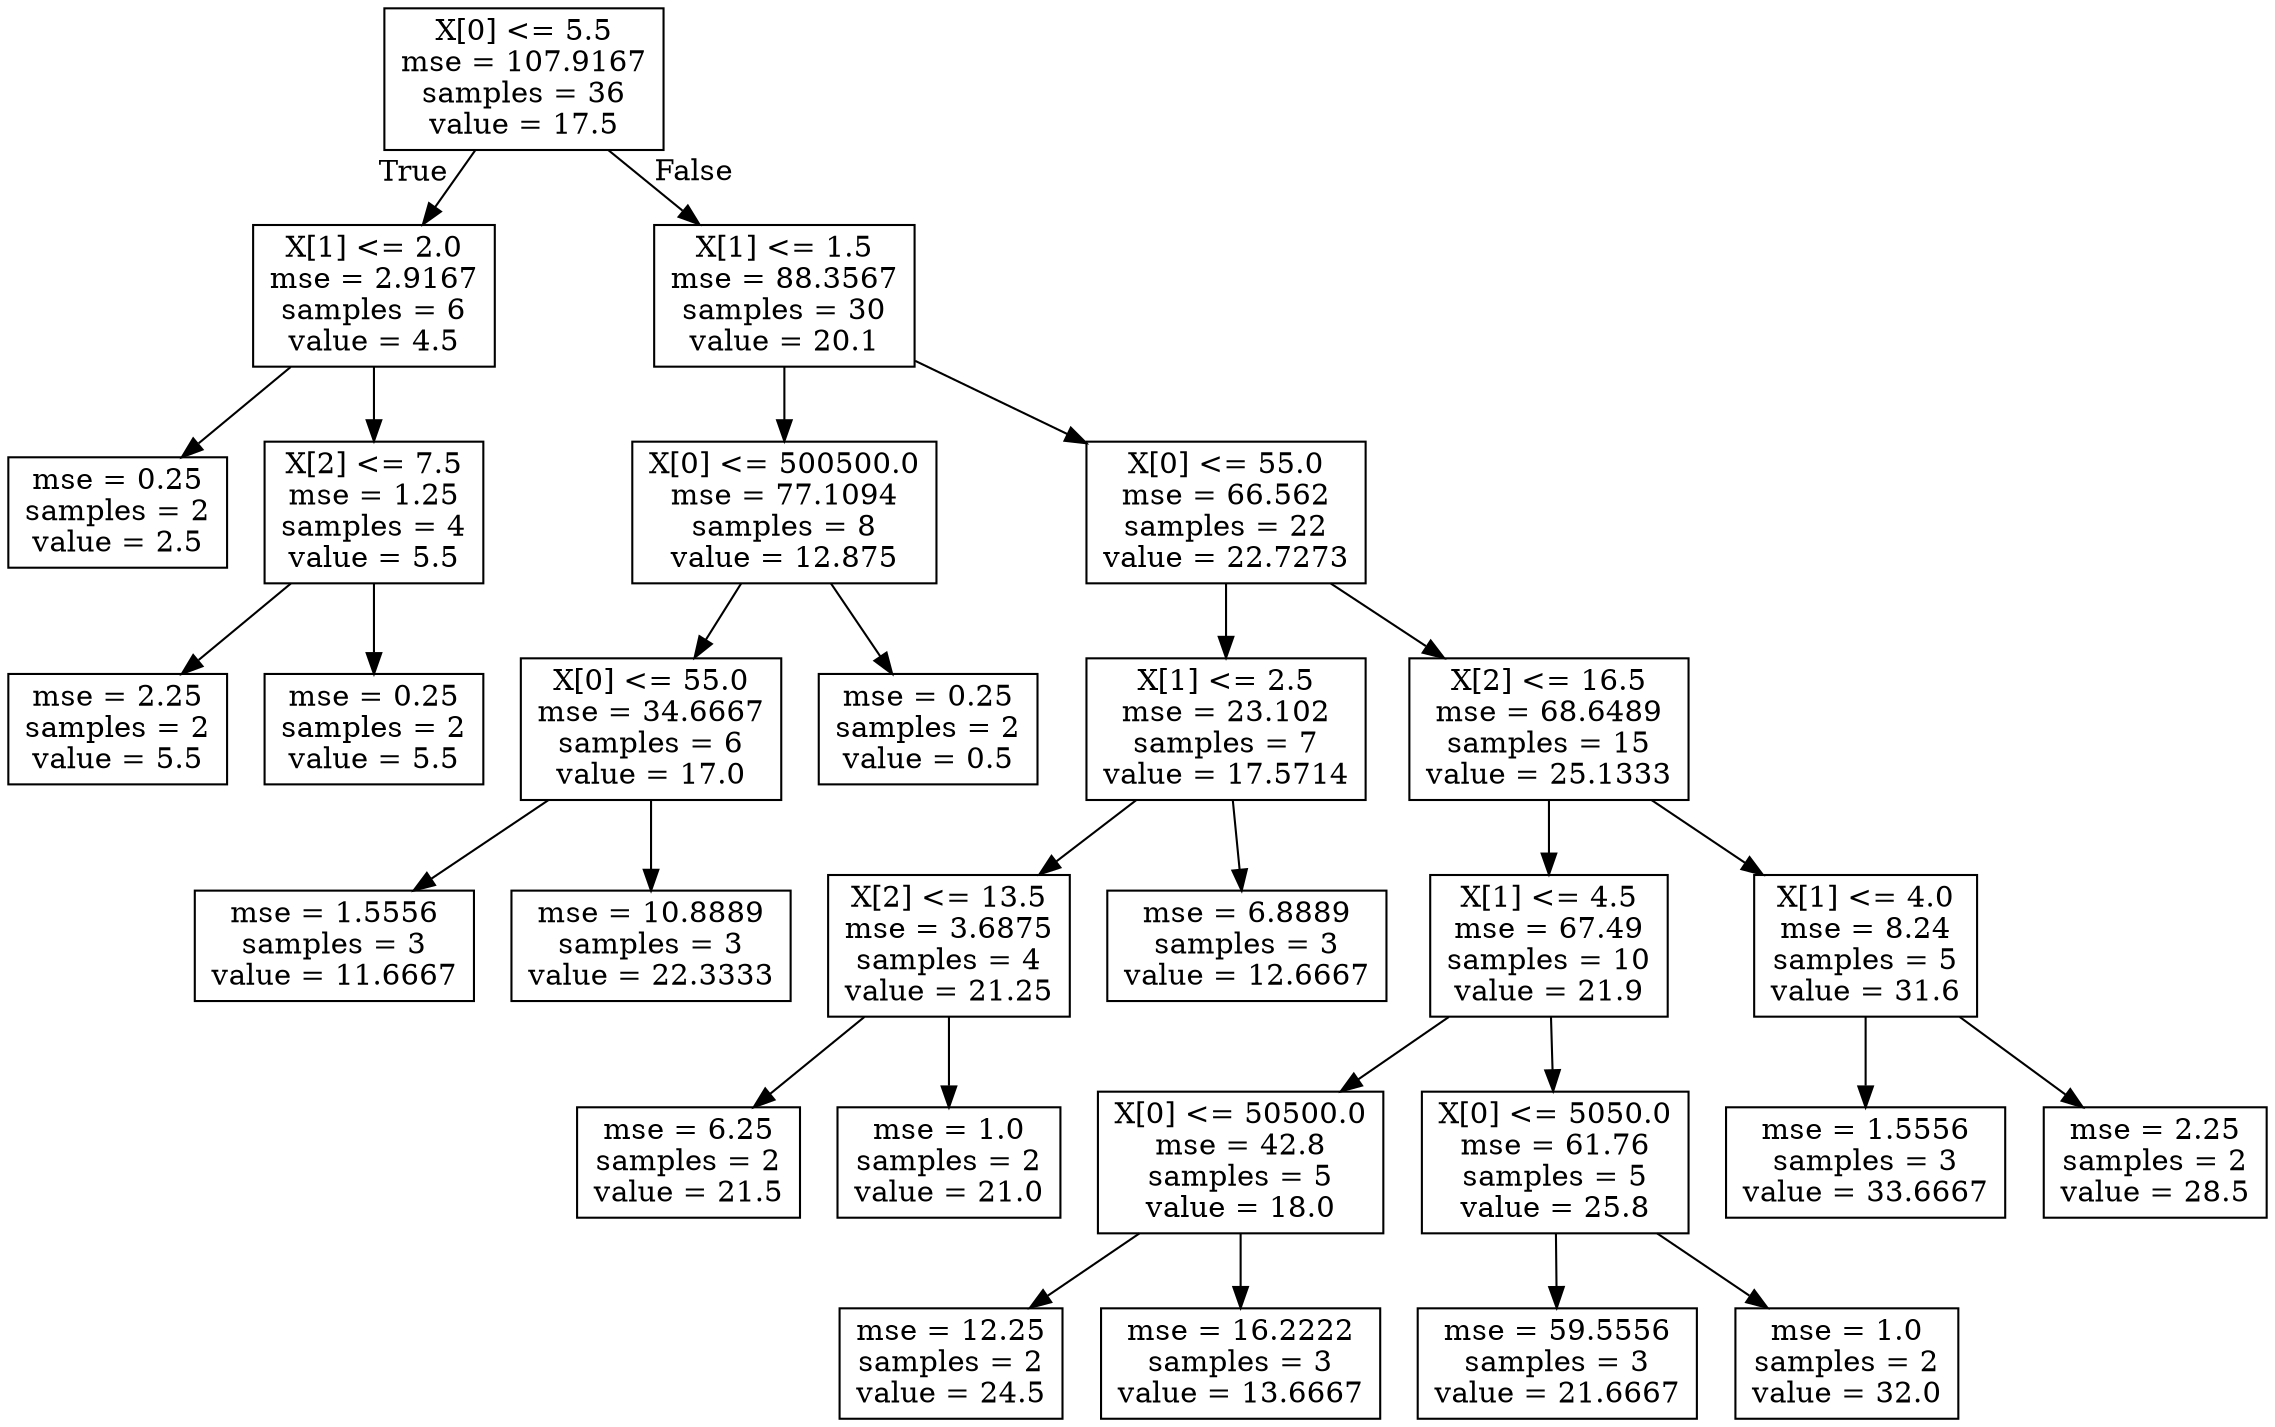 digraph Tree {
node [shape=box] ;
0 [label="X[0] <= 5.5\nmse = 107.9167\nsamples = 36\nvalue = 17.5"] ;
1 [label="X[1] <= 2.0\nmse = 2.9167\nsamples = 6\nvalue = 4.5"] ;
0 -> 1 [labeldistance=2.5, labelangle=45, headlabel="True"] ;
2 [label="mse = 0.25\nsamples = 2\nvalue = 2.5"] ;
1 -> 2 ;
3 [label="X[2] <= 7.5\nmse = 1.25\nsamples = 4\nvalue = 5.5"] ;
1 -> 3 ;
4 [label="mse = 2.25\nsamples = 2\nvalue = 5.5"] ;
3 -> 4 ;
5 [label="mse = 0.25\nsamples = 2\nvalue = 5.5"] ;
3 -> 5 ;
6 [label="X[1] <= 1.5\nmse = 88.3567\nsamples = 30\nvalue = 20.1"] ;
0 -> 6 [labeldistance=2.5, labelangle=-45, headlabel="False"] ;
7 [label="X[0] <= 500500.0\nmse = 77.1094\nsamples = 8\nvalue = 12.875"] ;
6 -> 7 ;
8 [label="X[0] <= 55.0\nmse = 34.6667\nsamples = 6\nvalue = 17.0"] ;
7 -> 8 ;
9 [label="mse = 1.5556\nsamples = 3\nvalue = 11.6667"] ;
8 -> 9 ;
10 [label="mse = 10.8889\nsamples = 3\nvalue = 22.3333"] ;
8 -> 10 ;
11 [label="mse = 0.25\nsamples = 2\nvalue = 0.5"] ;
7 -> 11 ;
12 [label="X[0] <= 55.0\nmse = 66.562\nsamples = 22\nvalue = 22.7273"] ;
6 -> 12 ;
13 [label="X[1] <= 2.5\nmse = 23.102\nsamples = 7\nvalue = 17.5714"] ;
12 -> 13 ;
14 [label="X[2] <= 13.5\nmse = 3.6875\nsamples = 4\nvalue = 21.25"] ;
13 -> 14 ;
15 [label="mse = 6.25\nsamples = 2\nvalue = 21.5"] ;
14 -> 15 ;
16 [label="mse = 1.0\nsamples = 2\nvalue = 21.0"] ;
14 -> 16 ;
17 [label="mse = 6.8889\nsamples = 3\nvalue = 12.6667"] ;
13 -> 17 ;
18 [label="X[2] <= 16.5\nmse = 68.6489\nsamples = 15\nvalue = 25.1333"] ;
12 -> 18 ;
19 [label="X[1] <= 4.5\nmse = 67.49\nsamples = 10\nvalue = 21.9"] ;
18 -> 19 ;
20 [label="X[0] <= 50500.0\nmse = 42.8\nsamples = 5\nvalue = 18.0"] ;
19 -> 20 ;
21 [label="mse = 12.25\nsamples = 2\nvalue = 24.5"] ;
20 -> 21 ;
22 [label="mse = 16.2222\nsamples = 3\nvalue = 13.6667"] ;
20 -> 22 ;
23 [label="X[0] <= 5050.0\nmse = 61.76\nsamples = 5\nvalue = 25.8"] ;
19 -> 23 ;
24 [label="mse = 59.5556\nsamples = 3\nvalue = 21.6667"] ;
23 -> 24 ;
25 [label="mse = 1.0\nsamples = 2\nvalue = 32.0"] ;
23 -> 25 ;
26 [label="X[1] <= 4.0\nmse = 8.24\nsamples = 5\nvalue = 31.6"] ;
18 -> 26 ;
27 [label="mse = 1.5556\nsamples = 3\nvalue = 33.6667"] ;
26 -> 27 ;
28 [label="mse = 2.25\nsamples = 2\nvalue = 28.5"] ;
26 -> 28 ;
}